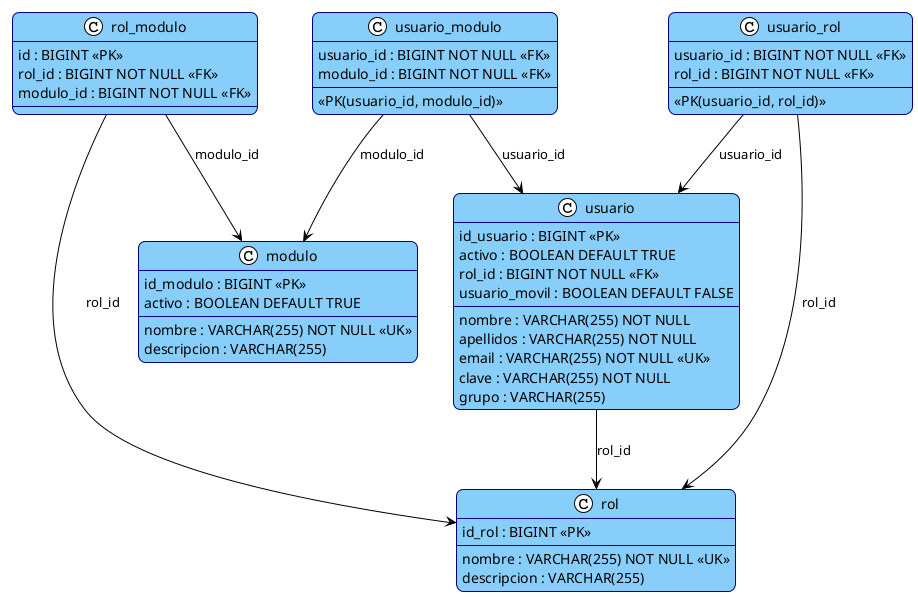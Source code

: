 @startuml Modelo Relacional GUZPASEN

!theme plain

skinparam backgroundColor white
skinparam roundcorner 15
skinparam class {
  BackgroundColor LightSkyBlue
  ArrowColor Black
  BorderColor Navy
}

' Tablas del esquema
class "usuario" as usuario {
  id_usuario : BIGINT <<PK>>
  nombre : VARCHAR(255) NOT NULL
  apellidos : VARCHAR(255) NOT NULL
  email : VARCHAR(255) NOT NULL <<UK>>
  clave : VARCHAR(255) NOT NULL
  activo : BOOLEAN DEFAULT TRUE
  rol_id : BIGINT NOT NULL <<FK>>
  usuario_movil : BOOLEAN DEFAULT FALSE
  grupo : VARCHAR(255)
}

class "rol" as rol {
  id_rol : BIGINT <<PK>>
  nombre : VARCHAR(255) NOT NULL <<UK>>
  descripcion : VARCHAR(255)
}

class "modulo" as modulo {
  id_modulo : BIGINT <<PK>>
  nombre : VARCHAR(255) NOT NULL <<UK>>
  descripcion : VARCHAR(255)
  activo : BOOLEAN DEFAULT TRUE
}

class "rol_modulo" as rolmodulo {
  id : BIGINT <<PK>>
  rol_id : BIGINT NOT NULL <<FK>>
  modulo_id : BIGINT NOT NULL <<FK>>
}

class "usuario_modulo" as usuariomodulo {
  usuario_id : BIGINT NOT NULL <<FK>>
  modulo_id : BIGINT NOT NULL <<FK>>
  <<PK(usuario_id, modulo_id)>>
}

class "usuario_rol" as usuariorol {
  usuario_id : BIGINT NOT NULL <<FK>>
  rol_id : BIGINT NOT NULL <<FK>>
  <<PK(usuario_id, rol_id)>>
}

' Relaciones (claves foráneas)
usuario --> rol : rol_id
usuariomodulo --> usuario : usuario_id
usuariomodulo --> modulo : modulo_id
usuariorol --> usuario : usuario_id
usuariorol --> rol : rol_id
rolmodulo --> rol : rol_id
rolmodulo --> modulo : modulo_id

@enduml
